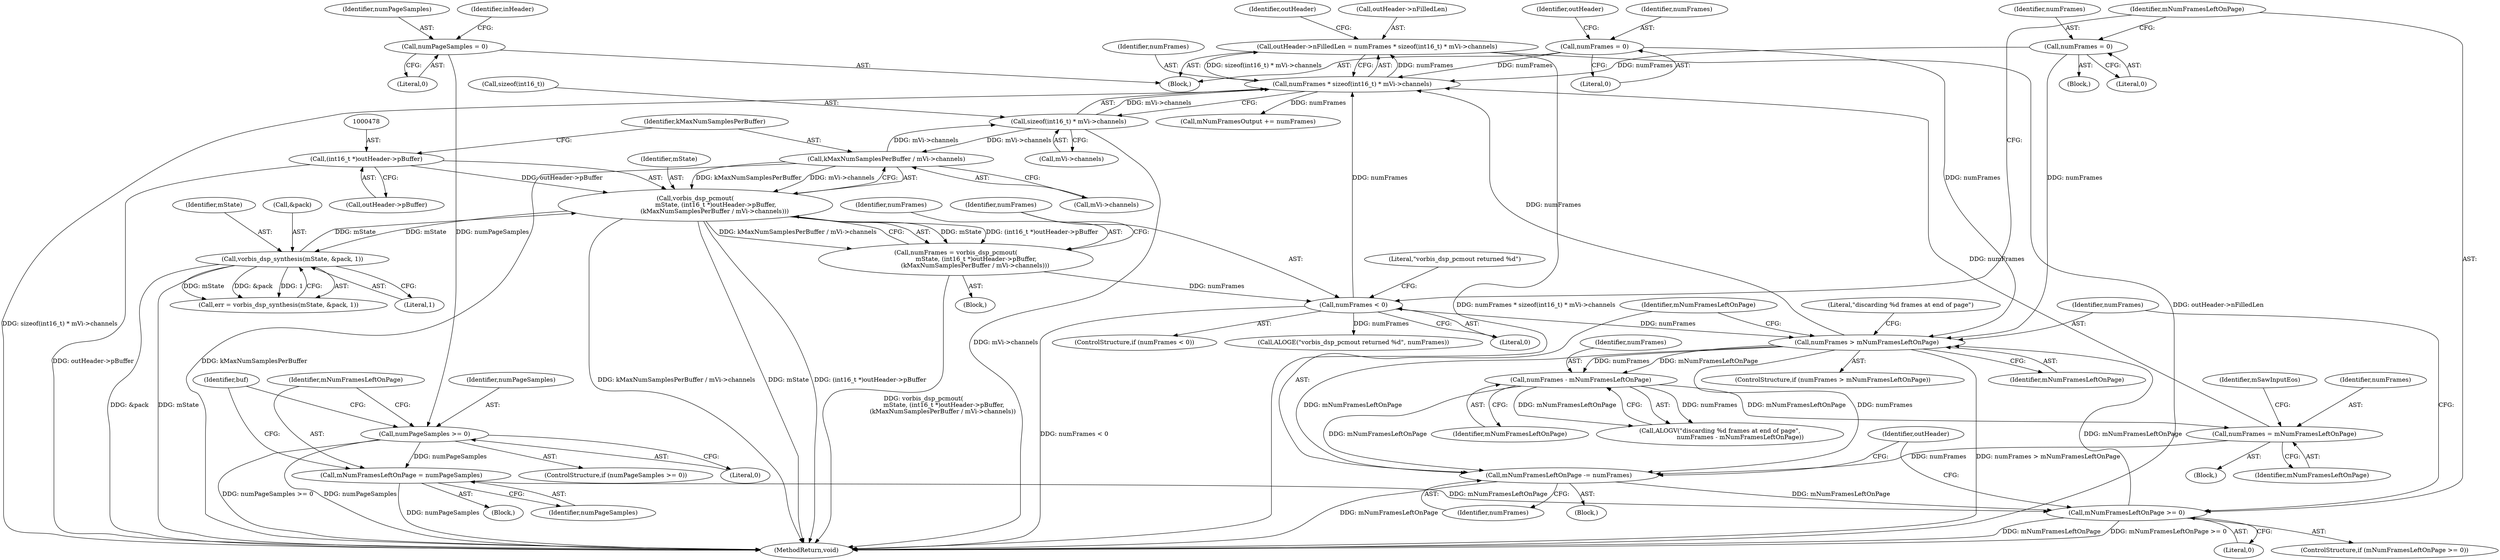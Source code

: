 digraph "0_Android_4e32001e4196f39ddd0b86686ae0231c8f5ed944_0@API" {
"1000530" [label="(Call,outHeader->nFilledLen = numFrames * sizeof(int16_t) * mVi->channels)"];
"1000534" [label="(Call,numFrames * sizeof(int16_t) * mVi->channels)"];
"1000488" [label="(Call,numFrames < 0)"];
"1000473" [label="(Call,numFrames = vorbis_dsp_pcmout(\n                     mState, (int16_t *)outHeader->pBuffer,\n                    (kMaxNumSamplesPerBuffer / mVi->channels)))"];
"1000475" [label="(Call,vorbis_dsp_pcmout(\n                     mState, (int16_t *)outHeader->pBuffer,\n                    (kMaxNumSamplesPerBuffer / mVi->channels)))"];
"1000458" [label="(Call,vorbis_dsp_synthesis(mState, &pack, 1))"];
"1000477" [label="(Call,(int16_t *)outHeader->pBuffer)"];
"1000482" [label="(Call,kMaxNumSamplesPerBuffer / mVi->channels)"];
"1000536" [label="(Call,sizeof(int16_t) * mVi->channels)"];
"1000495" [label="(Call,numFrames = 0)"];
"1000447" [label="(Call,numFrames = 0)"];
"1000513" [label="(Call,numFrames = mNumFramesLeftOnPage)"];
"1000510" [label="(Call,numFrames - mNumFramesLeftOnPage)"];
"1000504" [label="(Call,numFrames > mNumFramesLeftOnPage)"];
"1000499" [label="(Call,mNumFramesLeftOnPage >= 0)"];
"1000348" [label="(Call,mNumFramesLeftOnPage = numPageSamples)"];
"1000344" [label="(Call,numPageSamples >= 0)"];
"1000274" [label="(Call,numPageSamples = 0)"];
"1000527" [label="(Call,mNumFramesLeftOnPage -= numFrames)"];
"1000493" [label="(Literal,\"vorbis_dsp_pcmout returned %d\")"];
"1000496" [label="(Identifier,numFrames)"];
"1000452" [label="(Identifier,outHeader)"];
"1000532" [label="(Identifier,outHeader)"];
"1000529" [label="(Identifier,numFrames)"];
"1000488" [label="(Call,numFrames < 0)"];
"1000477" [label="(Call,(int16_t *)outHeader->pBuffer)"];
"1000491" [label="(Block,)"];
"1000274" [label="(Call,numPageSamples = 0)"];
"1000535" [label="(Identifier,numFrames)"];
"1000348" [label="(Call,mNumFramesLeftOnPage = numPageSamples)"];
"1000476" [label="(Identifier,mState)"];
"1000517" [label="(Identifier,mSawInputEos)"];
"1000499" [label="(Call,mNumFramesLeftOnPage >= 0)"];
"1000275" [label="(Identifier,numPageSamples)"];
"1000544" [label="(Identifier,outHeader)"];
"1000507" [label="(Block,)"];
"1000536" [label="(Call,sizeof(int16_t) * mVi->channels)"];
"1000509" [label="(Literal,\"discarding %d frames at end of page\")"];
"1000343" [label="(ControlStructure,if (numPageSamples >= 0))"];
"1000492" [label="(Call,ALOGE(\"vorbis_dsp_pcmout returned %d\", numFrames))"];
"1000458" [label="(Call,vorbis_dsp_synthesis(mState, &pack, 1))"];
"1000513" [label="(Call,numFrames = mNumFramesLeftOnPage)"];
"1000484" [label="(Call,mVi->channels)"];
"1000354" [label="(Identifier,buf)"];
"1000514" [label="(Identifier,numFrames)"];
"1000534" [label="(Call,numFrames * sizeof(int16_t) * mVi->channels)"];
"1000447" [label="(Call,numFrames = 0)"];
"1000503" [label="(ControlStructure,if (numFrames > mNumFramesLeftOnPage))"];
"1000537" [label="(Call,sizeof(int16_t))"];
"1000508" [label="(Call,ALOGV(\"discarding %d frames at end of page\",\n                     numFrames - mNumFramesLeftOnPage))"];
"1000505" [label="(Identifier,numFrames)"];
"1000489" [label="(Identifier,numFrames)"];
"1000240" [label="(Block,)"];
"1000344" [label="(Call,numPageSamples >= 0)"];
"1000531" [label="(Call,outHeader->nFilledLen)"];
"1000550" [label="(Call,mNumFramesOutput += numFrames)"];
"1000475" [label="(Call,vorbis_dsp_pcmout(\n                     mState, (int16_t *)outHeader->pBuffer,\n                    (kMaxNumSamplesPerBuffer / mVi->channels)))"];
"1000510" [label="(Call,numFrames - mNumFramesLeftOnPage)"];
"1000588" [label="(MethodReturn,void)"];
"1000500" [label="(Identifier,mNumFramesLeftOnPage)"];
"1000345" [label="(Identifier,numPageSamples)"];
"1000472" [label="(Block,)"];
"1000498" [label="(ControlStructure,if (mNumFramesLeftOnPage >= 0))"];
"1000501" [label="(Literal,0)"];
"1000487" [label="(ControlStructure,if (numFrames < 0))"];
"1000515" [label="(Identifier,mNumFramesLeftOnPage)"];
"1000528" [label="(Identifier,mNumFramesLeftOnPage)"];
"1000490" [label="(Literal,0)"];
"1000473" [label="(Call,numFrames = vorbis_dsp_pcmout(\n                     mState, (int16_t *)outHeader->pBuffer,\n                    (kMaxNumSamplesPerBuffer / mVi->channels)))"];
"1000483" [label="(Identifier,kMaxNumSamplesPerBuffer)"];
"1000346" [label="(Literal,0)"];
"1000482" [label="(Call,kMaxNumSamplesPerBuffer / mVi->channels)"];
"1000497" [label="(Literal,0)"];
"1000479" [label="(Call,outHeader->pBuffer)"];
"1000456" [label="(Call,err = vorbis_dsp_synthesis(mState, &pack, 1))"];
"1000530" [label="(Call,outHeader->nFilledLen = numFrames * sizeof(int16_t) * mVi->channels)"];
"1000349" [label="(Identifier,mNumFramesLeftOnPage)"];
"1000539" [label="(Call,mVi->channels)"];
"1000350" [label="(Identifier,numPageSamples)"];
"1000276" [label="(Literal,0)"];
"1000502" [label="(Block,)"];
"1000504" [label="(Call,numFrames > mNumFramesLeftOnPage)"];
"1000511" [label="(Identifier,numFrames)"];
"1000495" [label="(Call,numFrames = 0)"];
"1000448" [label="(Identifier,numFrames)"];
"1000278" [label="(Identifier,inHeader)"];
"1000474" [label="(Identifier,numFrames)"];
"1000462" [label="(Literal,1)"];
"1000506" [label="(Identifier,mNumFramesLeftOnPage)"];
"1000347" [label="(Block,)"];
"1000449" [label="(Literal,0)"];
"1000512" [label="(Identifier,mNumFramesLeftOnPage)"];
"1000459" [label="(Identifier,mState)"];
"1000527" [label="(Call,mNumFramesLeftOnPage -= numFrames)"];
"1000460" [label="(Call,&pack)"];
"1000530" -> "1000240"  [label="AST: "];
"1000530" -> "1000534"  [label="CFG: "];
"1000531" -> "1000530"  [label="AST: "];
"1000534" -> "1000530"  [label="AST: "];
"1000544" -> "1000530"  [label="CFG: "];
"1000530" -> "1000588"  [label="DDG: numFrames * sizeof(int16_t) * mVi->channels"];
"1000530" -> "1000588"  [label="DDG: outHeader->nFilledLen"];
"1000534" -> "1000530"  [label="DDG: numFrames"];
"1000534" -> "1000530"  [label="DDG: sizeof(int16_t) * mVi->channels"];
"1000534" -> "1000536"  [label="CFG: "];
"1000535" -> "1000534"  [label="AST: "];
"1000536" -> "1000534"  [label="AST: "];
"1000534" -> "1000588"  [label="DDG: sizeof(int16_t) * mVi->channels"];
"1000488" -> "1000534"  [label="DDG: numFrames"];
"1000495" -> "1000534"  [label="DDG: numFrames"];
"1000447" -> "1000534"  [label="DDG: numFrames"];
"1000513" -> "1000534"  [label="DDG: numFrames"];
"1000504" -> "1000534"  [label="DDG: numFrames"];
"1000536" -> "1000534"  [label="DDG: mVi->channels"];
"1000534" -> "1000550"  [label="DDG: numFrames"];
"1000488" -> "1000487"  [label="AST: "];
"1000488" -> "1000490"  [label="CFG: "];
"1000489" -> "1000488"  [label="AST: "];
"1000490" -> "1000488"  [label="AST: "];
"1000493" -> "1000488"  [label="CFG: "];
"1000500" -> "1000488"  [label="CFG: "];
"1000488" -> "1000588"  [label="DDG: numFrames < 0"];
"1000473" -> "1000488"  [label="DDG: numFrames"];
"1000488" -> "1000492"  [label="DDG: numFrames"];
"1000488" -> "1000504"  [label="DDG: numFrames"];
"1000473" -> "1000472"  [label="AST: "];
"1000473" -> "1000475"  [label="CFG: "];
"1000474" -> "1000473"  [label="AST: "];
"1000475" -> "1000473"  [label="AST: "];
"1000489" -> "1000473"  [label="CFG: "];
"1000473" -> "1000588"  [label="DDG: vorbis_dsp_pcmout(\n                     mState, (int16_t *)outHeader->pBuffer,\n                    (kMaxNumSamplesPerBuffer / mVi->channels))"];
"1000475" -> "1000473"  [label="DDG: mState"];
"1000475" -> "1000473"  [label="DDG: (int16_t *)outHeader->pBuffer"];
"1000475" -> "1000473"  [label="DDG: kMaxNumSamplesPerBuffer / mVi->channels"];
"1000475" -> "1000482"  [label="CFG: "];
"1000476" -> "1000475"  [label="AST: "];
"1000477" -> "1000475"  [label="AST: "];
"1000482" -> "1000475"  [label="AST: "];
"1000475" -> "1000588"  [label="DDG: mState"];
"1000475" -> "1000588"  [label="DDG: (int16_t *)outHeader->pBuffer"];
"1000475" -> "1000588"  [label="DDG: kMaxNumSamplesPerBuffer / mVi->channels"];
"1000475" -> "1000458"  [label="DDG: mState"];
"1000458" -> "1000475"  [label="DDG: mState"];
"1000477" -> "1000475"  [label="DDG: outHeader->pBuffer"];
"1000482" -> "1000475"  [label="DDG: kMaxNumSamplesPerBuffer"];
"1000482" -> "1000475"  [label="DDG: mVi->channels"];
"1000458" -> "1000456"  [label="AST: "];
"1000458" -> "1000462"  [label="CFG: "];
"1000459" -> "1000458"  [label="AST: "];
"1000460" -> "1000458"  [label="AST: "];
"1000462" -> "1000458"  [label="AST: "];
"1000456" -> "1000458"  [label="CFG: "];
"1000458" -> "1000588"  [label="DDG: &pack"];
"1000458" -> "1000588"  [label="DDG: mState"];
"1000458" -> "1000456"  [label="DDG: mState"];
"1000458" -> "1000456"  [label="DDG: &pack"];
"1000458" -> "1000456"  [label="DDG: 1"];
"1000477" -> "1000479"  [label="CFG: "];
"1000478" -> "1000477"  [label="AST: "];
"1000479" -> "1000477"  [label="AST: "];
"1000483" -> "1000477"  [label="CFG: "];
"1000477" -> "1000588"  [label="DDG: outHeader->pBuffer"];
"1000482" -> "1000484"  [label="CFG: "];
"1000483" -> "1000482"  [label="AST: "];
"1000484" -> "1000482"  [label="AST: "];
"1000482" -> "1000588"  [label="DDG: kMaxNumSamplesPerBuffer"];
"1000536" -> "1000482"  [label="DDG: mVi->channels"];
"1000482" -> "1000536"  [label="DDG: mVi->channels"];
"1000536" -> "1000539"  [label="CFG: "];
"1000537" -> "1000536"  [label="AST: "];
"1000539" -> "1000536"  [label="AST: "];
"1000536" -> "1000588"  [label="DDG: mVi->channels"];
"1000495" -> "1000491"  [label="AST: "];
"1000495" -> "1000497"  [label="CFG: "];
"1000496" -> "1000495"  [label="AST: "];
"1000497" -> "1000495"  [label="AST: "];
"1000500" -> "1000495"  [label="CFG: "];
"1000495" -> "1000504"  [label="DDG: numFrames"];
"1000447" -> "1000240"  [label="AST: "];
"1000447" -> "1000449"  [label="CFG: "];
"1000448" -> "1000447"  [label="AST: "];
"1000449" -> "1000447"  [label="AST: "];
"1000452" -> "1000447"  [label="CFG: "];
"1000447" -> "1000504"  [label="DDG: numFrames"];
"1000513" -> "1000507"  [label="AST: "];
"1000513" -> "1000515"  [label="CFG: "];
"1000514" -> "1000513"  [label="AST: "];
"1000515" -> "1000513"  [label="AST: "];
"1000517" -> "1000513"  [label="CFG: "];
"1000510" -> "1000513"  [label="DDG: mNumFramesLeftOnPage"];
"1000513" -> "1000527"  [label="DDG: numFrames"];
"1000510" -> "1000508"  [label="AST: "];
"1000510" -> "1000512"  [label="CFG: "];
"1000511" -> "1000510"  [label="AST: "];
"1000512" -> "1000510"  [label="AST: "];
"1000508" -> "1000510"  [label="CFG: "];
"1000510" -> "1000508"  [label="DDG: numFrames"];
"1000510" -> "1000508"  [label="DDG: mNumFramesLeftOnPage"];
"1000504" -> "1000510"  [label="DDG: numFrames"];
"1000504" -> "1000510"  [label="DDG: mNumFramesLeftOnPage"];
"1000510" -> "1000527"  [label="DDG: mNumFramesLeftOnPage"];
"1000504" -> "1000503"  [label="AST: "];
"1000504" -> "1000506"  [label="CFG: "];
"1000505" -> "1000504"  [label="AST: "];
"1000506" -> "1000504"  [label="AST: "];
"1000509" -> "1000504"  [label="CFG: "];
"1000528" -> "1000504"  [label="CFG: "];
"1000504" -> "1000588"  [label="DDG: numFrames > mNumFramesLeftOnPage"];
"1000499" -> "1000504"  [label="DDG: mNumFramesLeftOnPage"];
"1000504" -> "1000527"  [label="DDG: numFrames"];
"1000504" -> "1000527"  [label="DDG: mNumFramesLeftOnPage"];
"1000499" -> "1000498"  [label="AST: "];
"1000499" -> "1000501"  [label="CFG: "];
"1000500" -> "1000499"  [label="AST: "];
"1000501" -> "1000499"  [label="AST: "];
"1000505" -> "1000499"  [label="CFG: "];
"1000532" -> "1000499"  [label="CFG: "];
"1000499" -> "1000588"  [label="DDG: mNumFramesLeftOnPage >= 0"];
"1000499" -> "1000588"  [label="DDG: mNumFramesLeftOnPage"];
"1000348" -> "1000499"  [label="DDG: mNumFramesLeftOnPage"];
"1000527" -> "1000499"  [label="DDG: mNumFramesLeftOnPage"];
"1000348" -> "1000347"  [label="AST: "];
"1000348" -> "1000350"  [label="CFG: "];
"1000349" -> "1000348"  [label="AST: "];
"1000350" -> "1000348"  [label="AST: "];
"1000354" -> "1000348"  [label="CFG: "];
"1000348" -> "1000588"  [label="DDG: numPageSamples"];
"1000344" -> "1000348"  [label="DDG: numPageSamples"];
"1000344" -> "1000343"  [label="AST: "];
"1000344" -> "1000346"  [label="CFG: "];
"1000345" -> "1000344"  [label="AST: "];
"1000346" -> "1000344"  [label="AST: "];
"1000349" -> "1000344"  [label="CFG: "];
"1000354" -> "1000344"  [label="CFG: "];
"1000344" -> "1000588"  [label="DDG: numPageSamples >= 0"];
"1000344" -> "1000588"  [label="DDG: numPageSamples"];
"1000274" -> "1000344"  [label="DDG: numPageSamples"];
"1000274" -> "1000240"  [label="AST: "];
"1000274" -> "1000276"  [label="CFG: "];
"1000275" -> "1000274"  [label="AST: "];
"1000276" -> "1000274"  [label="AST: "];
"1000278" -> "1000274"  [label="CFG: "];
"1000527" -> "1000502"  [label="AST: "];
"1000527" -> "1000529"  [label="CFG: "];
"1000528" -> "1000527"  [label="AST: "];
"1000529" -> "1000527"  [label="AST: "];
"1000532" -> "1000527"  [label="CFG: "];
"1000527" -> "1000588"  [label="DDG: mNumFramesLeftOnPage"];
}
